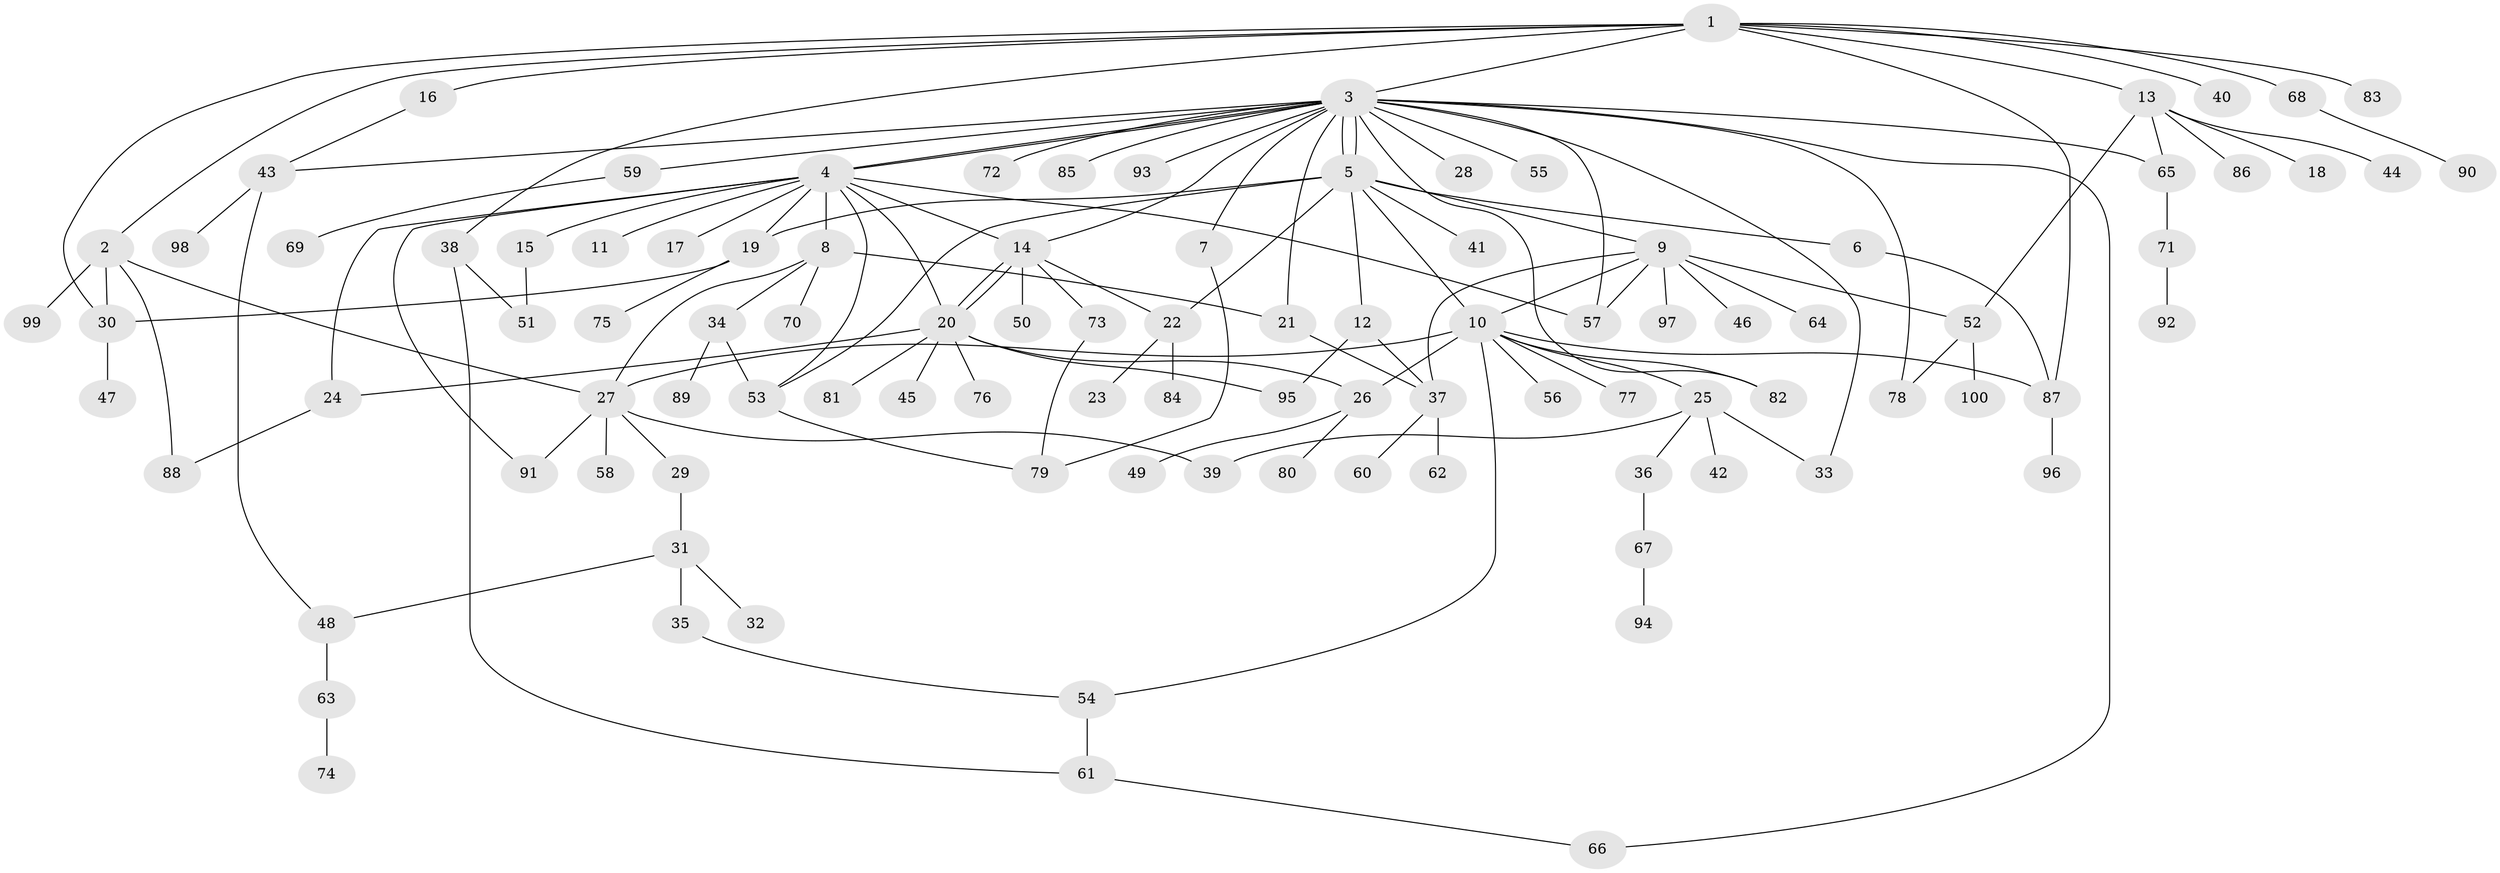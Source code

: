 // Generated by graph-tools (version 1.1) at 2025/46/03/09/25 04:46:48]
// undirected, 100 vertices, 139 edges
graph export_dot {
graph [start="1"]
  node [color=gray90,style=filled];
  1;
  2;
  3;
  4;
  5;
  6;
  7;
  8;
  9;
  10;
  11;
  12;
  13;
  14;
  15;
  16;
  17;
  18;
  19;
  20;
  21;
  22;
  23;
  24;
  25;
  26;
  27;
  28;
  29;
  30;
  31;
  32;
  33;
  34;
  35;
  36;
  37;
  38;
  39;
  40;
  41;
  42;
  43;
  44;
  45;
  46;
  47;
  48;
  49;
  50;
  51;
  52;
  53;
  54;
  55;
  56;
  57;
  58;
  59;
  60;
  61;
  62;
  63;
  64;
  65;
  66;
  67;
  68;
  69;
  70;
  71;
  72;
  73;
  74;
  75;
  76;
  77;
  78;
  79;
  80;
  81;
  82;
  83;
  84;
  85;
  86;
  87;
  88;
  89;
  90;
  91;
  92;
  93;
  94;
  95;
  96;
  97;
  98;
  99;
  100;
  1 -- 2;
  1 -- 3;
  1 -- 13;
  1 -- 16;
  1 -- 30;
  1 -- 38;
  1 -- 40;
  1 -- 68;
  1 -- 83;
  1 -- 87;
  2 -- 27;
  2 -- 30;
  2 -- 88;
  2 -- 99;
  3 -- 4;
  3 -- 4;
  3 -- 5;
  3 -- 5;
  3 -- 7;
  3 -- 14;
  3 -- 21;
  3 -- 28;
  3 -- 33;
  3 -- 43;
  3 -- 55;
  3 -- 57;
  3 -- 59;
  3 -- 65;
  3 -- 66;
  3 -- 72;
  3 -- 78;
  3 -- 82;
  3 -- 85;
  3 -- 93;
  4 -- 8;
  4 -- 11;
  4 -- 14;
  4 -- 15;
  4 -- 17;
  4 -- 19;
  4 -- 20;
  4 -- 24;
  4 -- 53;
  4 -- 57;
  4 -- 91;
  5 -- 6;
  5 -- 9;
  5 -- 10;
  5 -- 12;
  5 -- 19;
  5 -- 22;
  5 -- 41;
  5 -- 53;
  6 -- 87;
  7 -- 79;
  8 -- 21;
  8 -- 27;
  8 -- 34;
  8 -- 70;
  9 -- 10;
  9 -- 37;
  9 -- 46;
  9 -- 52;
  9 -- 57;
  9 -- 64;
  9 -- 97;
  10 -- 25;
  10 -- 26;
  10 -- 27;
  10 -- 54;
  10 -- 56;
  10 -- 77;
  10 -- 82;
  10 -- 87;
  12 -- 37;
  12 -- 95;
  13 -- 18;
  13 -- 44;
  13 -- 52;
  13 -- 65;
  13 -- 86;
  14 -- 20;
  14 -- 20;
  14 -- 22;
  14 -- 50;
  14 -- 73;
  15 -- 51;
  16 -- 43;
  19 -- 30;
  19 -- 75;
  20 -- 24;
  20 -- 26;
  20 -- 45;
  20 -- 76;
  20 -- 81;
  20 -- 95;
  21 -- 37;
  22 -- 23;
  22 -- 84;
  24 -- 88;
  25 -- 33;
  25 -- 36;
  25 -- 39;
  25 -- 42;
  26 -- 49;
  26 -- 80;
  27 -- 29;
  27 -- 39;
  27 -- 58;
  27 -- 91;
  29 -- 31;
  30 -- 47;
  31 -- 32;
  31 -- 35;
  31 -- 48;
  34 -- 53;
  34 -- 89;
  35 -- 54;
  36 -- 67;
  37 -- 60;
  37 -- 62;
  38 -- 51;
  38 -- 61;
  43 -- 48;
  43 -- 98;
  48 -- 63;
  52 -- 78;
  52 -- 100;
  53 -- 79;
  54 -- 61;
  59 -- 69;
  61 -- 66;
  63 -- 74;
  65 -- 71;
  67 -- 94;
  68 -- 90;
  71 -- 92;
  73 -- 79;
  87 -- 96;
}
